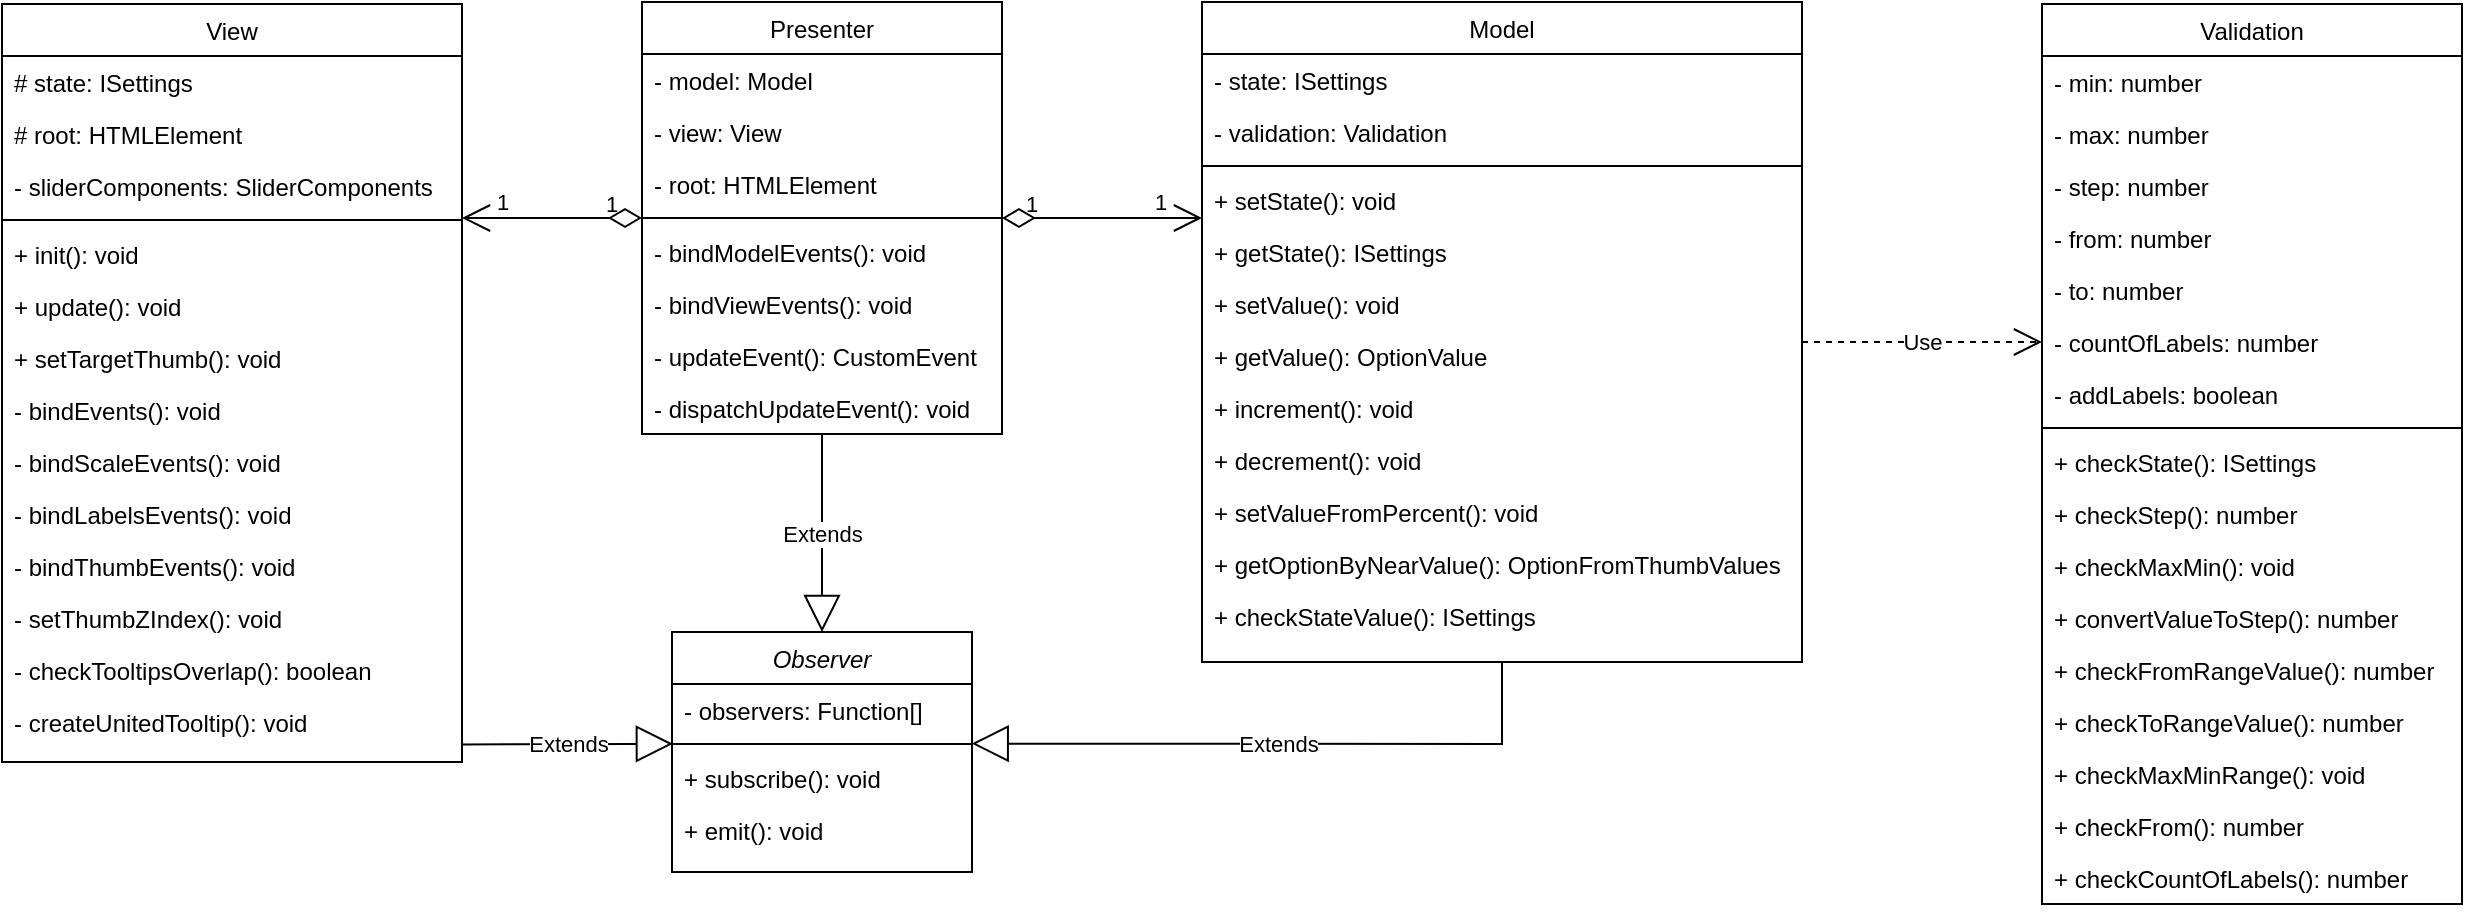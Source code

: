 <mxfile version="20.0.4" type="github">
  <diagram id="C5RBs43oDa-KdzZeNtuy" name="Page-1">
    <mxGraphModel dx="2500" dy="918" grid="1" gridSize="10" guides="1" tooltips="1" connect="1" arrows="1" fold="1" page="1" pageScale="1" pageWidth="827" pageHeight="1169" math="0" shadow="0">
      <root>
        <mxCell id="WIyWlLk6GJQsqaUBKTNV-0" />
        <mxCell id="WIyWlLk6GJQsqaUBKTNV-1" parent="WIyWlLk6GJQsqaUBKTNV-0" />
        <mxCell id="zkfFHV4jXpPFQw0GAbJ--0" value="Presenter" style="swimlane;fontStyle=0;align=center;verticalAlign=top;childLayout=stackLayout;horizontal=1;startSize=26;horizontalStack=0;resizeParent=1;resizeLast=0;collapsible=1;marginBottom=0;rounded=0;shadow=0;strokeWidth=1;" parent="WIyWlLk6GJQsqaUBKTNV-1" vertex="1">
          <mxGeometry x="220" y="210" width="180" height="216" as="geometry">
            <mxRectangle x="230" y="140" width="160" height="26" as="alternateBounds" />
          </mxGeometry>
        </mxCell>
        <mxCell id="zkfFHV4jXpPFQw0GAbJ--1" value="- model: Model" style="text;align=left;verticalAlign=top;spacingLeft=4;spacingRight=4;overflow=hidden;rotatable=0;points=[[0,0.5],[1,0.5]];portConstraint=eastwest;" parent="zkfFHV4jXpPFQw0GAbJ--0" vertex="1">
          <mxGeometry y="26" width="180" height="26" as="geometry" />
        </mxCell>
        <mxCell id="zkfFHV4jXpPFQw0GAbJ--2" value="- view: View" style="text;align=left;verticalAlign=top;spacingLeft=4;spacingRight=4;overflow=hidden;rotatable=0;points=[[0,0.5],[1,0.5]];portConstraint=eastwest;rounded=0;shadow=0;html=0;" parent="zkfFHV4jXpPFQw0GAbJ--0" vertex="1">
          <mxGeometry y="52" width="180" height="26" as="geometry" />
        </mxCell>
        <mxCell id="zkfFHV4jXpPFQw0GAbJ--3" value="- root: HTMLElement" style="text;align=left;verticalAlign=top;spacingLeft=4;spacingRight=4;overflow=hidden;rotatable=0;points=[[0,0.5],[1,0.5]];portConstraint=eastwest;rounded=0;shadow=0;html=0;" parent="zkfFHV4jXpPFQw0GAbJ--0" vertex="1">
          <mxGeometry y="78" width="180" height="26" as="geometry" />
        </mxCell>
        <mxCell id="zkfFHV4jXpPFQw0GAbJ--4" value="" style="line;html=1;strokeWidth=1;align=left;verticalAlign=middle;spacingTop=-1;spacingLeft=3;spacingRight=3;rotatable=0;labelPosition=right;points=[];portConstraint=eastwest;" parent="zkfFHV4jXpPFQw0GAbJ--0" vertex="1">
          <mxGeometry y="104" width="180" height="8" as="geometry" />
        </mxCell>
        <mxCell id="zkfFHV4jXpPFQw0GAbJ--5" value="- bindModelEvents(): void" style="text;align=left;verticalAlign=top;spacingLeft=4;spacingRight=4;overflow=hidden;rotatable=0;points=[[0,0.5],[1,0.5]];portConstraint=eastwest;" parent="zkfFHV4jXpPFQw0GAbJ--0" vertex="1">
          <mxGeometry y="112" width="180" height="26" as="geometry" />
        </mxCell>
        <mxCell id="_WmL1PQwbKXZ97ymnYNe-15" value="- bindViewEvents(): void" style="text;align=left;verticalAlign=top;spacingLeft=4;spacingRight=4;overflow=hidden;rotatable=0;points=[[0,0.5],[1,0.5]];portConstraint=eastwest;" vertex="1" parent="zkfFHV4jXpPFQw0GAbJ--0">
          <mxGeometry y="138" width="180" height="26" as="geometry" />
        </mxCell>
        <mxCell id="_WmL1PQwbKXZ97ymnYNe-17" value="- updateEvent(): CustomEvent" style="text;align=left;verticalAlign=top;spacingLeft=4;spacingRight=4;overflow=hidden;rotatable=0;points=[[0,0.5],[1,0.5]];portConstraint=eastwest;" vertex="1" parent="zkfFHV4jXpPFQw0GAbJ--0">
          <mxGeometry y="164" width="180" height="26" as="geometry" />
        </mxCell>
        <mxCell id="_WmL1PQwbKXZ97ymnYNe-16" value="- dispatchUpdateEvent(): void" style="text;align=left;verticalAlign=top;spacingLeft=4;spacingRight=4;overflow=hidden;rotatable=0;points=[[0,0.5],[1,0.5]];portConstraint=eastwest;" vertex="1" parent="zkfFHV4jXpPFQw0GAbJ--0">
          <mxGeometry y="190" width="180" height="26" as="geometry" />
        </mxCell>
        <mxCell id="zkfFHV4jXpPFQw0GAbJ--13" value="Observer" style="swimlane;fontStyle=2;align=center;verticalAlign=top;childLayout=stackLayout;horizontal=1;startSize=26;horizontalStack=0;resizeParent=1;resizeLast=0;collapsible=1;marginBottom=0;rounded=0;shadow=0;strokeWidth=1;" parent="WIyWlLk6GJQsqaUBKTNV-1" vertex="1">
          <mxGeometry x="235" y="525" width="150" height="120" as="geometry">
            <mxRectangle x="340" y="380" width="170" height="26" as="alternateBounds" />
          </mxGeometry>
        </mxCell>
        <mxCell id="zkfFHV4jXpPFQw0GAbJ--14" value="- observers: Function[]" style="text;align=left;verticalAlign=top;spacingLeft=4;spacingRight=4;overflow=hidden;rotatable=0;points=[[0,0.5],[1,0.5]];portConstraint=eastwest;" parent="zkfFHV4jXpPFQw0GAbJ--13" vertex="1">
          <mxGeometry y="26" width="150" height="26" as="geometry" />
        </mxCell>
        <mxCell id="zkfFHV4jXpPFQw0GAbJ--15" value="" style="line;html=1;strokeWidth=1;align=left;verticalAlign=middle;spacingTop=-1;spacingLeft=3;spacingRight=3;rotatable=0;labelPosition=right;points=[];portConstraint=eastwest;" parent="zkfFHV4jXpPFQw0GAbJ--13" vertex="1">
          <mxGeometry y="52" width="150" height="8" as="geometry" />
        </mxCell>
        <mxCell id="_WmL1PQwbKXZ97ymnYNe-11" value="+ subscribe(): void" style="text;align=left;verticalAlign=top;spacingLeft=4;spacingRight=4;overflow=hidden;rotatable=0;points=[[0,0.5],[1,0.5]];portConstraint=eastwest;" vertex="1" parent="zkfFHV4jXpPFQw0GAbJ--13">
          <mxGeometry y="60" width="150" height="26" as="geometry" />
        </mxCell>
        <mxCell id="_WmL1PQwbKXZ97ymnYNe-12" value="+ emit(): void" style="text;align=left;verticalAlign=top;spacingLeft=4;spacingRight=4;overflow=hidden;rotatable=0;points=[[0,0.5],[1,0.5]];portConstraint=eastwest;" vertex="1" parent="zkfFHV4jXpPFQw0GAbJ--13">
          <mxGeometry y="86" width="150" height="26" as="geometry" />
        </mxCell>
        <mxCell id="zkfFHV4jXpPFQw0GAbJ--17" value="Model" style="swimlane;fontStyle=0;align=center;verticalAlign=top;childLayout=stackLayout;horizontal=1;startSize=26;horizontalStack=0;resizeParent=1;resizeLast=0;collapsible=1;marginBottom=0;rounded=0;shadow=0;strokeWidth=1;" parent="WIyWlLk6GJQsqaUBKTNV-1" vertex="1">
          <mxGeometry x="500" y="210" width="300" height="330" as="geometry">
            <mxRectangle x="550" y="140" width="160" height="26" as="alternateBounds" />
          </mxGeometry>
        </mxCell>
        <mxCell id="zkfFHV4jXpPFQw0GAbJ--18" value="- state: ISettings" style="text;align=left;verticalAlign=top;spacingLeft=4;spacingRight=4;overflow=hidden;rotatable=0;points=[[0,0.5],[1,0.5]];portConstraint=eastwest;" parent="zkfFHV4jXpPFQw0GAbJ--17" vertex="1">
          <mxGeometry y="26" width="300" height="26" as="geometry" />
        </mxCell>
        <mxCell id="zkfFHV4jXpPFQw0GAbJ--19" value="- validation: Validation" style="text;align=left;verticalAlign=top;spacingLeft=4;spacingRight=4;overflow=hidden;rotatable=0;points=[[0,0.5],[1,0.5]];portConstraint=eastwest;rounded=0;shadow=0;html=0;" parent="zkfFHV4jXpPFQw0GAbJ--17" vertex="1">
          <mxGeometry y="52" width="300" height="26" as="geometry" />
        </mxCell>
        <mxCell id="zkfFHV4jXpPFQw0GAbJ--23" value="" style="line;html=1;strokeWidth=1;align=left;verticalAlign=middle;spacingTop=-1;spacingLeft=3;spacingRight=3;rotatable=0;labelPosition=right;points=[];portConstraint=eastwest;" parent="zkfFHV4jXpPFQw0GAbJ--17" vertex="1">
          <mxGeometry y="78" width="300" height="8" as="geometry" />
        </mxCell>
        <mxCell id="zkfFHV4jXpPFQw0GAbJ--24" value="+ setState(): void" style="text;align=left;verticalAlign=top;spacingLeft=4;spacingRight=4;overflow=hidden;rotatable=0;points=[[0,0.5],[1,0.5]];portConstraint=eastwest;" parent="zkfFHV4jXpPFQw0GAbJ--17" vertex="1">
          <mxGeometry y="86" width="300" height="26" as="geometry" />
        </mxCell>
        <mxCell id="zkfFHV4jXpPFQw0GAbJ--25" value="+ getState(): ISettings" style="text;align=left;verticalAlign=top;spacingLeft=4;spacingRight=4;overflow=hidden;rotatable=0;points=[[0,0.5],[1,0.5]];portConstraint=eastwest;" parent="zkfFHV4jXpPFQw0GAbJ--17" vertex="1">
          <mxGeometry y="112" width="300" height="26" as="geometry" />
        </mxCell>
        <mxCell id="_WmL1PQwbKXZ97ymnYNe-18" value="+ setValue(): void" style="text;align=left;verticalAlign=top;spacingLeft=4;spacingRight=4;overflow=hidden;rotatable=0;points=[[0,0.5],[1,0.5]];portConstraint=eastwest;" vertex="1" parent="zkfFHV4jXpPFQw0GAbJ--17">
          <mxGeometry y="138" width="300" height="26" as="geometry" />
        </mxCell>
        <mxCell id="_WmL1PQwbKXZ97ymnYNe-19" value="+ getValue(): OptionValue" style="text;align=left;verticalAlign=top;spacingLeft=4;spacingRight=4;overflow=hidden;rotatable=0;points=[[0,0.5],[1,0.5]];portConstraint=eastwest;" vertex="1" parent="zkfFHV4jXpPFQw0GAbJ--17">
          <mxGeometry y="164" width="300" height="26" as="geometry" />
        </mxCell>
        <mxCell id="_WmL1PQwbKXZ97ymnYNe-20" value="+ increment(): void" style="text;align=left;verticalAlign=top;spacingLeft=4;spacingRight=4;overflow=hidden;rotatable=0;points=[[0,0.5],[1,0.5]];portConstraint=eastwest;" vertex="1" parent="zkfFHV4jXpPFQw0GAbJ--17">
          <mxGeometry y="190" width="300" height="26" as="geometry" />
        </mxCell>
        <mxCell id="_WmL1PQwbKXZ97ymnYNe-21" value="+ decrement(): void" style="text;align=left;verticalAlign=top;spacingLeft=4;spacingRight=4;overflow=hidden;rotatable=0;points=[[0,0.5],[1,0.5]];portConstraint=eastwest;" vertex="1" parent="zkfFHV4jXpPFQw0GAbJ--17">
          <mxGeometry y="216" width="300" height="26" as="geometry" />
        </mxCell>
        <mxCell id="_WmL1PQwbKXZ97ymnYNe-22" value="+ setValueFromPercent(): void" style="text;align=left;verticalAlign=top;spacingLeft=4;spacingRight=4;overflow=hidden;rotatable=0;points=[[0,0.5],[1,0.5]];portConstraint=eastwest;" vertex="1" parent="zkfFHV4jXpPFQw0GAbJ--17">
          <mxGeometry y="242" width="300" height="26" as="geometry" />
        </mxCell>
        <mxCell id="_WmL1PQwbKXZ97ymnYNe-23" value="+ getOptionByNearValue(): OptionFromThumbValues" style="text;align=left;verticalAlign=top;spacingLeft=4;spacingRight=4;overflow=hidden;rotatable=0;points=[[0,0.5],[1,0.5]];portConstraint=eastwest;" vertex="1" parent="zkfFHV4jXpPFQw0GAbJ--17">
          <mxGeometry y="268" width="300" height="26" as="geometry" />
        </mxCell>
        <mxCell id="_WmL1PQwbKXZ97ymnYNe-24" value="+ checkStateValue(): ISettings" style="text;align=left;verticalAlign=top;spacingLeft=4;spacingRight=4;overflow=hidden;rotatable=0;points=[[0,0.5],[1,0.5]];portConstraint=eastwest;" vertex="1" parent="zkfFHV4jXpPFQw0GAbJ--17">
          <mxGeometry y="294" width="300" height="26" as="geometry" />
        </mxCell>
        <mxCell id="_WmL1PQwbKXZ97ymnYNe-0" value="Validation" style="swimlane;fontStyle=0;align=center;verticalAlign=top;childLayout=stackLayout;horizontal=1;startSize=26;horizontalStack=0;resizeParent=1;resizeLast=0;collapsible=1;marginBottom=0;rounded=0;shadow=0;strokeWidth=1;" vertex="1" parent="WIyWlLk6GJQsqaUBKTNV-1">
          <mxGeometry x="920" y="211" width="210" height="450" as="geometry">
            <mxRectangle x="550" y="140" width="160" height="26" as="alternateBounds" />
          </mxGeometry>
        </mxCell>
        <mxCell id="_WmL1PQwbKXZ97ymnYNe-1" value="- min: number" style="text;align=left;verticalAlign=top;spacingLeft=4;spacingRight=4;overflow=hidden;rotatable=0;points=[[0,0.5],[1,0.5]];portConstraint=eastwest;" vertex="1" parent="_WmL1PQwbKXZ97ymnYNe-0">
          <mxGeometry y="26" width="210" height="26" as="geometry" />
        </mxCell>
        <mxCell id="_WmL1PQwbKXZ97ymnYNe-2" value="- max: number" style="text;align=left;verticalAlign=top;spacingLeft=4;spacingRight=4;overflow=hidden;rotatable=0;points=[[0,0.5],[1,0.5]];portConstraint=eastwest;rounded=0;shadow=0;html=0;" vertex="1" parent="_WmL1PQwbKXZ97ymnYNe-0">
          <mxGeometry y="52" width="210" height="26" as="geometry" />
        </mxCell>
        <mxCell id="_WmL1PQwbKXZ97ymnYNe-3" value="- step: number" style="text;align=left;verticalAlign=top;spacingLeft=4;spacingRight=4;overflow=hidden;rotatable=0;points=[[0,0.5],[1,0.5]];portConstraint=eastwest;rounded=0;shadow=0;html=0;" vertex="1" parent="_WmL1PQwbKXZ97ymnYNe-0">
          <mxGeometry y="78" width="210" height="26" as="geometry" />
        </mxCell>
        <mxCell id="_WmL1PQwbKXZ97ymnYNe-4" value="- from: number" style="text;align=left;verticalAlign=top;spacingLeft=4;spacingRight=4;overflow=hidden;rotatable=0;points=[[0,0.5],[1,0.5]];portConstraint=eastwest;rounded=0;shadow=0;html=0;" vertex="1" parent="_WmL1PQwbKXZ97ymnYNe-0">
          <mxGeometry y="104" width="210" height="26" as="geometry" />
        </mxCell>
        <mxCell id="_WmL1PQwbKXZ97ymnYNe-25" value="- to: number" style="text;align=left;verticalAlign=top;spacingLeft=4;spacingRight=4;overflow=hidden;rotatable=0;points=[[0,0.5],[1,0.5]];portConstraint=eastwest;rounded=0;shadow=0;html=0;" vertex="1" parent="_WmL1PQwbKXZ97ymnYNe-0">
          <mxGeometry y="130" width="210" height="26" as="geometry" />
        </mxCell>
        <mxCell id="_WmL1PQwbKXZ97ymnYNe-5" value="- countOfLabels: number" style="text;align=left;verticalAlign=top;spacingLeft=4;spacingRight=4;overflow=hidden;rotatable=0;points=[[0,0.5],[1,0.5]];portConstraint=eastwest;rounded=0;shadow=0;html=0;" vertex="1" parent="_WmL1PQwbKXZ97ymnYNe-0">
          <mxGeometry y="156" width="210" height="26" as="geometry" />
        </mxCell>
        <mxCell id="_WmL1PQwbKXZ97ymnYNe-26" value="- addLabels: boolean" style="text;align=left;verticalAlign=top;spacingLeft=4;spacingRight=4;overflow=hidden;rotatable=0;points=[[0,0.5],[1,0.5]];portConstraint=eastwest;rounded=0;shadow=0;html=0;" vertex="1" parent="_WmL1PQwbKXZ97ymnYNe-0">
          <mxGeometry y="182" width="210" height="26" as="geometry" />
        </mxCell>
        <mxCell id="_WmL1PQwbKXZ97ymnYNe-6" value="" style="line;html=1;strokeWidth=1;align=left;verticalAlign=middle;spacingTop=-1;spacingLeft=3;spacingRight=3;rotatable=0;labelPosition=right;points=[];portConstraint=eastwest;" vertex="1" parent="_WmL1PQwbKXZ97ymnYNe-0">
          <mxGeometry y="208" width="210" height="8" as="geometry" />
        </mxCell>
        <mxCell id="_WmL1PQwbKXZ97ymnYNe-7" value="+ checkState(): ISettings" style="text;align=left;verticalAlign=top;spacingLeft=4;spacingRight=4;overflow=hidden;rotatable=0;points=[[0,0.5],[1,0.5]];portConstraint=eastwest;" vertex="1" parent="_WmL1PQwbKXZ97ymnYNe-0">
          <mxGeometry y="216" width="210" height="26" as="geometry" />
        </mxCell>
        <mxCell id="_WmL1PQwbKXZ97ymnYNe-27" value="+ checkStep(): number" style="text;align=left;verticalAlign=top;spacingLeft=4;spacingRight=4;overflow=hidden;rotatable=0;points=[[0,0.5],[1,0.5]];portConstraint=eastwest;" vertex="1" parent="_WmL1PQwbKXZ97ymnYNe-0">
          <mxGeometry y="242" width="210" height="26" as="geometry" />
        </mxCell>
        <mxCell id="_WmL1PQwbKXZ97ymnYNe-28" value="+ checkMaxMin(): void" style="text;align=left;verticalAlign=top;spacingLeft=4;spacingRight=4;overflow=hidden;rotatable=0;points=[[0,0.5],[1,0.5]];portConstraint=eastwest;" vertex="1" parent="_WmL1PQwbKXZ97ymnYNe-0">
          <mxGeometry y="268" width="210" height="26" as="geometry" />
        </mxCell>
        <mxCell id="_WmL1PQwbKXZ97ymnYNe-8" value="+ convertValueToStep(): number" style="text;align=left;verticalAlign=top;spacingLeft=4;spacingRight=4;overflow=hidden;rotatable=0;points=[[0,0.5],[1,0.5]];portConstraint=eastwest;" vertex="1" parent="_WmL1PQwbKXZ97ymnYNe-0">
          <mxGeometry y="294" width="210" height="26" as="geometry" />
        </mxCell>
        <mxCell id="_WmL1PQwbKXZ97ymnYNe-29" value="+ checkFromRangeValue(): number" style="text;align=left;verticalAlign=top;spacingLeft=4;spacingRight=4;overflow=hidden;rotatable=0;points=[[0,0.5],[1,0.5]];portConstraint=eastwest;" vertex="1" parent="_WmL1PQwbKXZ97ymnYNe-0">
          <mxGeometry y="320" width="210" height="26" as="geometry" />
        </mxCell>
        <mxCell id="_WmL1PQwbKXZ97ymnYNe-30" value="+ checkToRangeValue(): number" style="text;align=left;verticalAlign=top;spacingLeft=4;spacingRight=4;overflow=hidden;rotatable=0;points=[[0,0.5],[1,0.5]];portConstraint=eastwest;" vertex="1" parent="_WmL1PQwbKXZ97ymnYNe-0">
          <mxGeometry y="346" width="210" height="26" as="geometry" />
        </mxCell>
        <mxCell id="_WmL1PQwbKXZ97ymnYNe-31" value="+ checkMaxMinRange(): void" style="text;align=left;verticalAlign=top;spacingLeft=4;spacingRight=4;overflow=hidden;rotatable=0;points=[[0,0.5],[1,0.5]];portConstraint=eastwest;" vertex="1" parent="_WmL1PQwbKXZ97ymnYNe-0">
          <mxGeometry y="372" width="210" height="26" as="geometry" />
        </mxCell>
        <mxCell id="_WmL1PQwbKXZ97ymnYNe-32" value="+ checkFrom(): number" style="text;align=left;verticalAlign=top;spacingLeft=4;spacingRight=4;overflow=hidden;rotatable=0;points=[[0,0.5],[1,0.5]];portConstraint=eastwest;" vertex="1" parent="_WmL1PQwbKXZ97ymnYNe-0">
          <mxGeometry y="398" width="210" height="26" as="geometry" />
        </mxCell>
        <mxCell id="_WmL1PQwbKXZ97ymnYNe-33" value="+ checkCountOfLabels(): number" style="text;align=left;verticalAlign=top;spacingLeft=4;spacingRight=4;overflow=hidden;rotatable=0;points=[[0,0.5],[1,0.5]];portConstraint=eastwest;" vertex="1" parent="_WmL1PQwbKXZ97ymnYNe-0">
          <mxGeometry y="424" width="210" height="26" as="geometry" />
        </mxCell>
        <mxCell id="_WmL1PQwbKXZ97ymnYNe-35" value="Extends" style="endArrow=block;endSize=16;endFill=0;html=1;rounded=0;exitX=0.5;exitY=1;exitDx=0;exitDy=0;entryX=0.999;entryY=0.475;entryDx=0;entryDy=0;entryPerimeter=0;" edge="1" parent="WIyWlLk6GJQsqaUBKTNV-1" source="zkfFHV4jXpPFQw0GAbJ--17" target="zkfFHV4jXpPFQw0GAbJ--15">
          <mxGeometry width="160" relative="1" as="geometry">
            <mxPoint x="750" y="620" as="sourcePoint" />
            <mxPoint x="420" y="600" as="targetPoint" />
            <Array as="points">
              <mxPoint x="650" y="581" />
            </Array>
          </mxGeometry>
        </mxCell>
        <mxCell id="_WmL1PQwbKXZ97ymnYNe-36" value="1" style="endArrow=open;endSize=12;startArrow=diamondThin;startSize=14;startFill=0;edgeStyle=orthogonalEdgeStyle;align=left;verticalAlign=bottom;rounded=0;exitX=1;exitY=0.5;exitDx=0;exitDy=0;entryX=0;entryY=0.5;entryDx=0;entryDy=0;fontColor=default;html=1;labelBackgroundColor=none;labelBorderColor=none;" edge="1" parent="WIyWlLk6GJQsqaUBKTNV-1">
          <mxGeometry x="-0.8" y="-2" relative="1" as="geometry">
            <mxPoint x="400" y="318" as="sourcePoint" />
            <mxPoint x="500" y="318" as="targetPoint" />
            <mxPoint as="offset" />
          </mxGeometry>
        </mxCell>
        <mxCell id="_WmL1PQwbKXZ97ymnYNe-38" value="1" style="edgeLabel;html=1;align=center;verticalAlign=middle;resizable=0;points=[];labelBackgroundColor=none;" vertex="1" connectable="0" parent="_WmL1PQwbKXZ97ymnYNe-36">
          <mxGeometry x="0.74" y="2" relative="1" as="geometry">
            <mxPoint x="-8" y="-6" as="offset" />
          </mxGeometry>
        </mxCell>
        <mxCell id="_WmL1PQwbKXZ97ymnYNe-39" value="Extends" style="endArrow=block;endSize=16;endFill=0;html=1;rounded=0;entryX=0.5;entryY=0;entryDx=0;entryDy=0;exitX=0.5;exitY=1;exitDx=0;exitDy=0;" edge="1" parent="WIyWlLk6GJQsqaUBKTNV-1" source="zkfFHV4jXpPFQw0GAbJ--0" target="zkfFHV4jXpPFQw0GAbJ--13">
          <mxGeometry width="160" relative="1" as="geometry">
            <mxPoint x="240" y="440" as="sourcePoint" />
            <mxPoint x="30" y="498" as="targetPoint" />
            <Array as="points" />
          </mxGeometry>
        </mxCell>
        <mxCell id="_WmL1PQwbKXZ97ymnYNe-40" value="Use" style="endArrow=open;endSize=12;dashed=1;html=1;rounded=0;entryX=0;entryY=0.5;entryDx=0;entryDy=0;exitX=1;exitY=0.231;exitDx=0;exitDy=0;exitPerimeter=0;" edge="1" parent="WIyWlLk6GJQsqaUBKTNV-1" source="_WmL1PQwbKXZ97ymnYNe-19" target="_WmL1PQwbKXZ97ymnYNe-5">
          <mxGeometry width="160" relative="1" as="geometry">
            <mxPoint x="830" y="420" as="sourcePoint" />
            <mxPoint x="920" y="418.2" as="targetPoint" />
          </mxGeometry>
        </mxCell>
        <mxCell id="_WmL1PQwbKXZ97ymnYNe-41" value="View" style="swimlane;fontStyle=0;align=center;verticalAlign=top;childLayout=stackLayout;horizontal=1;startSize=26;horizontalStack=0;resizeParent=1;resizeLast=0;collapsible=1;marginBottom=0;rounded=0;shadow=0;strokeWidth=1;" vertex="1" parent="WIyWlLk6GJQsqaUBKTNV-1">
          <mxGeometry x="-100" y="211" width="230" height="379" as="geometry">
            <mxRectangle x="230" y="140" width="160" height="26" as="alternateBounds" />
          </mxGeometry>
        </mxCell>
        <mxCell id="_WmL1PQwbKXZ97ymnYNe-42" value="# state: ISettings" style="text;align=left;verticalAlign=top;spacingLeft=4;spacingRight=4;overflow=hidden;rotatable=0;points=[[0,0.5],[1,0.5]];portConstraint=eastwest;" vertex="1" parent="_WmL1PQwbKXZ97ymnYNe-41">
          <mxGeometry y="26" width="230" height="26" as="geometry" />
        </mxCell>
        <mxCell id="_WmL1PQwbKXZ97ymnYNe-43" value="# root: HTMLElement" style="text;align=left;verticalAlign=top;spacingLeft=4;spacingRight=4;overflow=hidden;rotatable=0;points=[[0,0.5],[1,0.5]];portConstraint=eastwest;rounded=0;shadow=0;html=0;" vertex="1" parent="_WmL1PQwbKXZ97ymnYNe-41">
          <mxGeometry y="52" width="230" height="26" as="geometry" />
        </mxCell>
        <mxCell id="_WmL1PQwbKXZ97ymnYNe-44" value="- sliderComponents: SliderComponents" style="text;align=left;verticalAlign=top;spacingLeft=4;spacingRight=4;overflow=hidden;rotatable=0;points=[[0,0.5],[1,0.5]];portConstraint=eastwest;rounded=0;shadow=0;html=0;" vertex="1" parent="_WmL1PQwbKXZ97ymnYNe-41">
          <mxGeometry y="78" width="230" height="26" as="geometry" />
        </mxCell>
        <mxCell id="_WmL1PQwbKXZ97ymnYNe-45" value="" style="line;html=1;strokeWidth=1;align=left;verticalAlign=middle;spacingTop=-1;spacingLeft=3;spacingRight=3;rotatable=0;labelPosition=right;points=[];portConstraint=eastwest;" vertex="1" parent="_WmL1PQwbKXZ97ymnYNe-41">
          <mxGeometry y="104" width="230" height="8" as="geometry" />
        </mxCell>
        <mxCell id="_WmL1PQwbKXZ97ymnYNe-46" value="+ init(): void" style="text;align=left;verticalAlign=top;spacingLeft=4;spacingRight=4;overflow=hidden;rotatable=0;points=[[0,0.5],[1,0.5]];portConstraint=eastwest;" vertex="1" parent="_WmL1PQwbKXZ97ymnYNe-41">
          <mxGeometry y="112" width="230" height="26" as="geometry" />
        </mxCell>
        <mxCell id="_WmL1PQwbKXZ97ymnYNe-47" value="+ update(): void" style="text;align=left;verticalAlign=top;spacingLeft=4;spacingRight=4;overflow=hidden;rotatable=0;points=[[0,0.5],[1,0.5]];portConstraint=eastwest;" vertex="1" parent="_WmL1PQwbKXZ97ymnYNe-41">
          <mxGeometry y="138" width="230" height="26" as="geometry" />
        </mxCell>
        <mxCell id="_WmL1PQwbKXZ97ymnYNe-48" value="+ setTargetThumb(): void" style="text;align=left;verticalAlign=top;spacingLeft=4;spacingRight=4;overflow=hidden;rotatable=0;points=[[0,0.5],[1,0.5]];portConstraint=eastwest;" vertex="1" parent="_WmL1PQwbKXZ97ymnYNe-41">
          <mxGeometry y="164" width="230" height="26" as="geometry" />
        </mxCell>
        <mxCell id="_WmL1PQwbKXZ97ymnYNe-50" value="- bindEvents(): void" style="text;align=left;verticalAlign=top;spacingLeft=4;spacingRight=4;overflow=hidden;rotatable=0;points=[[0,0.5],[1,0.5]];portConstraint=eastwest;" vertex="1" parent="_WmL1PQwbKXZ97ymnYNe-41">
          <mxGeometry y="190" width="230" height="26" as="geometry" />
        </mxCell>
        <mxCell id="_WmL1PQwbKXZ97ymnYNe-49" value="- bindScaleEvents(): void" style="text;align=left;verticalAlign=top;spacingLeft=4;spacingRight=4;overflow=hidden;rotatable=0;points=[[0,0.5],[1,0.5]];portConstraint=eastwest;" vertex="1" parent="_WmL1PQwbKXZ97ymnYNe-41">
          <mxGeometry y="216" width="230" height="26" as="geometry" />
        </mxCell>
        <mxCell id="_WmL1PQwbKXZ97ymnYNe-51" value="- bindLabelsEvents(): void" style="text;align=left;verticalAlign=top;spacingLeft=4;spacingRight=4;overflow=hidden;rotatable=0;points=[[0,0.5],[1,0.5]];portConstraint=eastwest;" vertex="1" parent="_WmL1PQwbKXZ97ymnYNe-41">
          <mxGeometry y="242" width="230" height="26" as="geometry" />
        </mxCell>
        <mxCell id="_WmL1PQwbKXZ97ymnYNe-52" value="- bindThumbEvents(): void" style="text;align=left;verticalAlign=top;spacingLeft=4;spacingRight=4;overflow=hidden;rotatable=0;points=[[0,0.5],[1,0.5]];portConstraint=eastwest;" vertex="1" parent="_WmL1PQwbKXZ97ymnYNe-41">
          <mxGeometry y="268" width="230" height="26" as="geometry" />
        </mxCell>
        <mxCell id="_WmL1PQwbKXZ97ymnYNe-53" value="- setThumbZIndex(): void" style="text;align=left;verticalAlign=top;spacingLeft=4;spacingRight=4;overflow=hidden;rotatable=0;points=[[0,0.5],[1,0.5]];portConstraint=eastwest;" vertex="1" parent="_WmL1PQwbKXZ97ymnYNe-41">
          <mxGeometry y="294" width="230" height="26" as="geometry" />
        </mxCell>
        <mxCell id="_WmL1PQwbKXZ97ymnYNe-54" value="- checkTooltipsOverlap(): boolean" style="text;align=left;verticalAlign=top;spacingLeft=4;spacingRight=4;overflow=hidden;rotatable=0;points=[[0,0.5],[1,0.5]];portConstraint=eastwest;" vertex="1" parent="_WmL1PQwbKXZ97ymnYNe-41">
          <mxGeometry y="320" width="230" height="26" as="geometry" />
        </mxCell>
        <mxCell id="_WmL1PQwbKXZ97ymnYNe-55" value="- createUnitedTooltip(): void" style="text;align=left;verticalAlign=top;spacingLeft=4;spacingRight=4;overflow=hidden;rotatable=0;points=[[0,0.5],[1,0.5]];portConstraint=eastwest;" vertex="1" parent="_WmL1PQwbKXZ97ymnYNe-41">
          <mxGeometry y="346" width="230" height="26" as="geometry" />
        </mxCell>
        <mxCell id="_WmL1PQwbKXZ97ymnYNe-56" value="Extends" style="endArrow=block;endSize=16;endFill=0;html=1;rounded=0;exitX=0.998;exitY=0.931;exitDx=0;exitDy=0;exitPerimeter=0;entryX=0.003;entryY=0.489;entryDx=0;entryDy=0;entryPerimeter=0;" edge="1" parent="WIyWlLk6GJQsqaUBKTNV-1" source="_WmL1PQwbKXZ97ymnYNe-55" target="zkfFHV4jXpPFQw0GAbJ--15">
          <mxGeometry width="160" relative="1" as="geometry">
            <mxPoint x="160" y="546" as="sourcePoint" />
            <mxPoint x="160" y="645" as="targetPoint" />
            <Array as="points" />
          </mxGeometry>
        </mxCell>
        <mxCell id="_WmL1PQwbKXZ97ymnYNe-57" value="1" style="endArrow=open;html=1;endSize=12;startArrow=diamondThin;startSize=14;startFill=0;edgeStyle=orthogonalEdgeStyle;align=left;verticalAlign=bottom;rounded=0;exitX=0;exitY=0.5;exitDx=0;exitDy=0;entryX=1;entryY=0.376;entryDx=0;entryDy=0;entryPerimeter=0;labelBackgroundColor=none;" edge="1" parent="WIyWlLk6GJQsqaUBKTNV-1" source="zkfFHV4jXpPFQw0GAbJ--0" target="_WmL1PQwbKXZ97ymnYNe-45">
          <mxGeometry x="-0.556" y="2" relative="1" as="geometry">
            <mxPoint x="210" y="320" as="sourcePoint" />
            <mxPoint x="160" y="340" as="targetPoint" />
            <mxPoint as="offset" />
          </mxGeometry>
        </mxCell>
        <mxCell id="_WmL1PQwbKXZ97ymnYNe-60" value="1" style="edgeLabel;html=1;align=center;verticalAlign=middle;resizable=0;points=[];labelBackgroundColor=none;" vertex="1" connectable="0" parent="WIyWlLk6GJQsqaUBKTNV-1">
          <mxGeometry x="151.002" y="310.0" as="geometry">
            <mxPoint x="-1" as="offset" />
          </mxGeometry>
        </mxCell>
      </root>
    </mxGraphModel>
  </diagram>
</mxfile>
